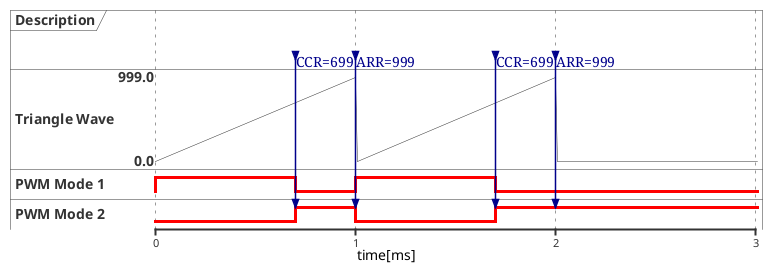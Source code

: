 @startuml

<style>
timingDiagram {
  .red {
    LineColor red
    LineThickness 3
  }
}
</style>


caption time[ms]
scale 1 as 200 pixel
concise "Description" as desc
analog "Triangle Wave" as tri_wave
binary "PWM Mode 1" as pwm_mode1 <<red>>
binary "PWM Mode 2" as pwm_mode2 <<red>>

@desc
    desc@0.7 -> desc@0.7 : CCR=699
    desc@0.7 -> pwm_mode2@0.7
    
    desc@1 -> desc@1 : ARR=999
    desc@1 -> pwm_mode2@1

    desc@1.7 -> desc@1.7 : CCR=699
    desc@1.7 -> pwm_mode2@1.7
    
    desc@2 -> desc@2 : ARR=999
    desc@2 -> pwm_mode2@2

@tri_wave
    0 is 0
    1 is 999
    1.01 is 0
    2 is 999
    2.01 is 0

@pwm_mode1
    0 is high
    0.7 is low
    1 is high
    1.7 is low

@pwm_mode2
    0 is low
    0.7 is high
    1 is low
    1.7 is high


@enduml